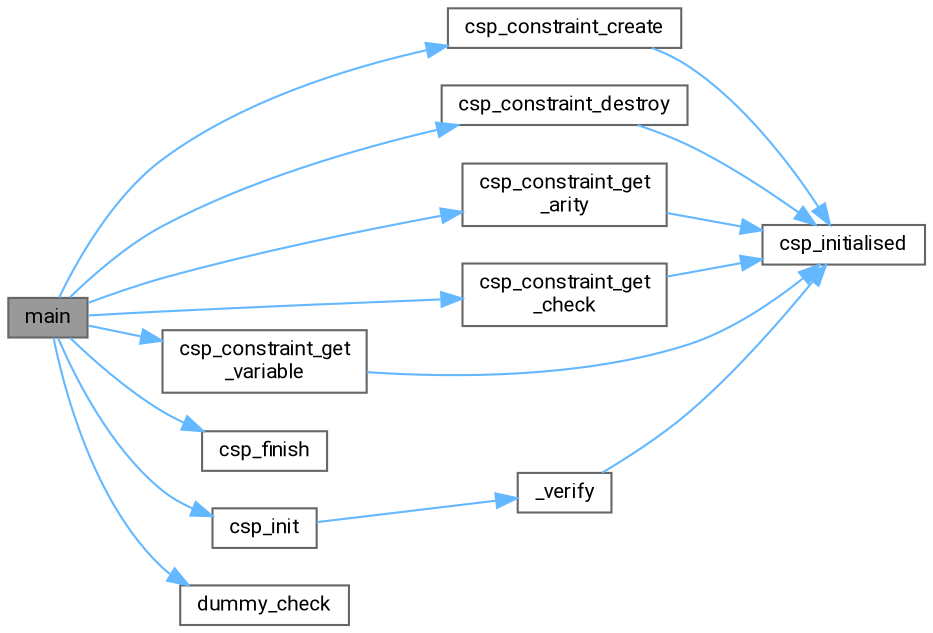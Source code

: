 digraph "main"
{
 // LATEX_PDF_SIZE
  bgcolor="transparent";
  edge [fontname=Roboto,fontsize=10,labelfontname=Roboto,labelfontsize=10];
  node [fontname=Roboto,fontsize=10,shape=box,height=0.2,width=0.4];
  rankdir="LR";
  Node1 [id="Node000001",label="main",height=0.2,width=0.4,color="gray40", fillcolor="grey60", style="filled", fontcolor="black",tooltip=" "];
  Node1 -> Node2 [id="edge1_Node000001_Node000002",color="steelblue1",style="solid",tooltip=" "];
  Node2 [id="Node000002",label="csp_constraint_create",height=0.2,width=0.4,color="grey40", fillcolor="white", style="filled",URL="$csp_8c.html#a7c7ffdd26fbe5e2729b593cc6937cdcf",tooltip="Creates a new constraint with the specified arity and check function."];
  Node2 -> Node3 [id="edge2_Node000002_Node000003",color="steelblue1",style="solid",tooltip=" "];
  Node3 [id="Node000003",label="csp_initialised",height=0.2,width=0.4,color="grey40", fillcolor="white", style="filled",URL="$csp_8c.html#aca1712012517bff1090a471f502cf729",tooltip="Checks if the CSP library is initialized."];
  Node1 -> Node4 [id="edge3_Node000001_Node000004",color="steelblue1",style="solid",tooltip=" "];
  Node4 [id="Node000004",label="csp_constraint_destroy",height=0.2,width=0.4,color="grey40", fillcolor="white", style="filled",URL="$csp_8c.html#a8fd5c98995a35845e7e57f9b13666231",tooltip="Destroys a constraint and frees all associated resources."];
  Node4 -> Node3 [id="edge4_Node000004_Node000003",color="steelblue1",style="solid",tooltip=" "];
  Node1 -> Node5 [id="edge5_Node000001_Node000005",color="steelblue1",style="solid",tooltip=" "];
  Node5 [id="Node000005",label="csp_constraint_get\l_arity",height=0.2,width=0.4,color="grey40", fillcolor="white", style="filled",URL="$csp_8c.html#a0ec9ba5a3f78127657d0ab0f2d3a5bbd",tooltip="Gets the arity of a constraint."];
  Node5 -> Node3 [id="edge6_Node000005_Node000003",color="steelblue1",style="solid",tooltip=" "];
  Node1 -> Node6 [id="edge7_Node000001_Node000006",color="steelblue1",style="solid",tooltip=" "];
  Node6 [id="Node000006",label="csp_constraint_get\l_check",height=0.2,width=0.4,color="grey40", fillcolor="white", style="filled",URL="$csp_8c.html#ac9b8e8925b0302c3cdd35b0186a1acd8",tooltip="Gets the check function associated with a constraint."];
  Node6 -> Node3 [id="edge8_Node000006_Node000003",color="steelblue1",style="solid",tooltip=" "];
  Node1 -> Node7 [id="edge9_Node000001_Node000007",color="steelblue1",style="solid",tooltip=" "];
  Node7 [id="Node000007",label="csp_constraint_get\l_variable",height=0.2,width=0.4,color="grey40", fillcolor="white", style="filled",URL="$csp_8c.html#a4cfb5884d7fe282dbecebefb53bb9cdd",tooltip="Gets the variable ID associated with a specific position in the constraint."];
  Node7 -> Node3 [id="edge10_Node000007_Node000003",color="steelblue1",style="solid",tooltip=" "];
  Node1 -> Node8 [id="edge11_Node000001_Node000008",color="steelblue1",style="solid",tooltip=" "];
  Node8 [id="Node000008",label="csp_finish",height=0.2,width=0.4,color="grey40", fillcolor="white", style="filled",URL="$csp_8c.html#a1cb2bdbf4475cdf23c40206614fd5d53",tooltip="Finalizes the CSP library."];
  Node1 -> Node9 [id="edge12_Node000001_Node000009",color="steelblue1",style="solid",tooltip=" "];
  Node9 [id="Node000009",label="csp_init",height=0.2,width=0.4,color="grey40", fillcolor="white", style="filled",URL="$csp_8c.html#a9ae781811992703aec18cf10d7685c80",tooltip="Initializes the CSP library."];
  Node9 -> Node10 [id="edge13_Node000009_Node000010",color="steelblue1",style="solid",tooltip=" "];
  Node10 [id="Node000010",label="_verify",height=0.2,width=0.4,color="grey40", fillcolor="white", style="filled",URL="$csp_8c.html#afdbe5d4548be89653cd14254ecfc3efc",tooltip=" "];
  Node10 -> Node3 [id="edge14_Node000010_Node000003",color="steelblue1",style="solid",tooltip=" "];
  Node1 -> Node11 [id="edge15_Node000001_Node000011",color="steelblue1",style="solid",tooltip=" "];
  Node11 [id="Node000011",label="dummy_check",height=0.2,width=0.4,color="grey40", fillcolor="white", style="filled",URL="$test-constraint_8c.html#ab45cf7470550c633d13e78705f038840",tooltip=" "];
}
